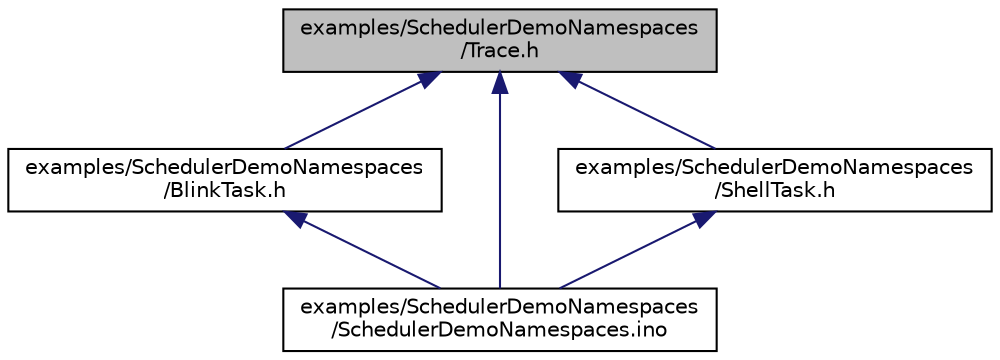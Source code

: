 digraph "examples/SchedulerDemoNamespaces/Trace.h"
{
  edge [fontname="Helvetica",fontsize="10",labelfontname="Helvetica",labelfontsize="10"];
  node [fontname="Helvetica",fontsize="10",shape=record];
  Node1 [label="examples/SchedulerDemoNamespaces\l/Trace.h",height=0.2,width=0.4,color="black", fillcolor="grey75", style="filled", fontcolor="black"];
  Node1 -> Node2 [dir="back",color="midnightblue",fontsize="10",style="solid",fontname="Helvetica"];
  Node2 [label="examples/SchedulerDemoNamespaces\l/BlinkTask.h",height=0.2,width=0.4,color="black", fillcolor="white", style="filled",URL="$d9/dd0/BlinkTask_8h.html"];
  Node2 -> Node3 [dir="back",color="midnightblue",fontsize="10",style="solid",fontname="Helvetica"];
  Node3 [label="examples/SchedulerDemoNamespaces\l/SchedulerDemoNamespaces.ino",height=0.2,width=0.4,color="black", fillcolor="white", style="filled",URL="$d0/d5f/SchedulerDemoNamespaces_8ino.html"];
  Node1 -> Node3 [dir="back",color="midnightblue",fontsize="10",style="solid",fontname="Helvetica"];
  Node1 -> Node4 [dir="back",color="midnightblue",fontsize="10",style="solid",fontname="Helvetica"];
  Node4 [label="examples/SchedulerDemoNamespaces\l/ShellTask.h",height=0.2,width=0.4,color="black", fillcolor="white", style="filled",URL="$d0/df7/ShellTask_8h.html"];
  Node4 -> Node3 [dir="back",color="midnightblue",fontsize="10",style="solid",fontname="Helvetica"];
}

